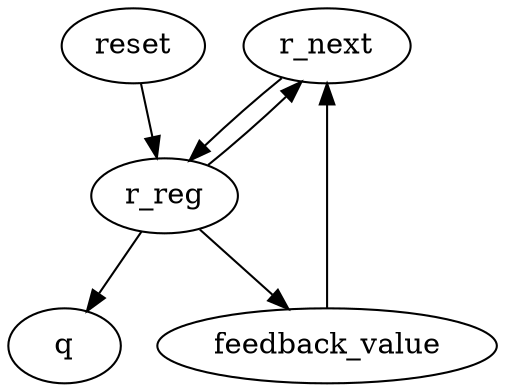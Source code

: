 strict digraph "" {
	r_next -> r_reg	[weight=1.0];
	r_reg -> r_next	[weight=1.0];
	r_reg -> feedback_value	[weight=1.0];
	r_reg -> q	[weight=1.0];
	feedback_value -> r_next	[weight=1.0];
	reset -> r_reg	[weight=2.0];
}
